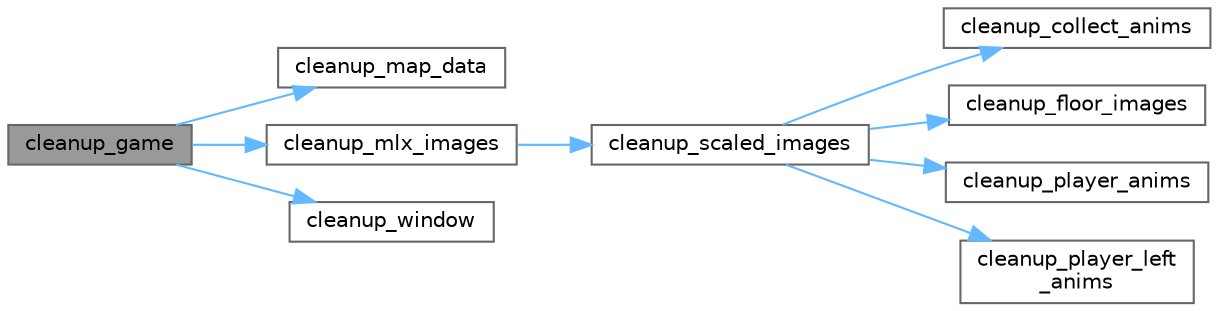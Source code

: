 digraph "cleanup_game"
{
 // INTERACTIVE_SVG=YES
 // LATEX_PDF_SIZE
  bgcolor="transparent";
  edge [fontname=Helvetica,fontsize=10,labelfontname=Helvetica,labelfontsize=10];
  node [fontname=Helvetica,fontsize=10,shape=box,height=0.2,width=0.4];
  rankdir="LR";
  Node1 [id="Node000001",label="cleanup_game",height=0.2,width=0.4,color="gray40", fillcolor="grey60", style="filled", fontcolor="black",tooltip=" "];
  Node1 -> Node2 [id="edge1_Node000001_Node000002",color="steelblue1",style="solid",tooltip=" "];
  Node2 [id="Node000002",label="cleanup_map_data",height=0.2,width=0.4,color="grey40", fillcolor="white", style="filled",URL="$utils_8c.html#abc5614c78184dfae0a3a6a03ee44d059",tooltip=" "];
  Node1 -> Node3 [id="edge2_Node000001_Node000003",color="steelblue1",style="solid",tooltip=" "];
  Node3 [id="Node000003",label="cleanup_mlx_images",height=0.2,width=0.4,color="grey40", fillcolor="white", style="filled",URL="$utils_8c.html#a72c99faf18094cf6f6f0bd4ec752f1ae",tooltip=" "];
  Node3 -> Node4 [id="edge3_Node000003_Node000004",color="steelblue1",style="solid",tooltip=" "];
  Node4 [id="Node000004",label="cleanup_scaled_images",height=0.2,width=0.4,color="grey40", fillcolor="white", style="filled",URL="$clean__images_8c.html#a87fd54b2926142613d5f2ee67a6b69b0",tooltip=" "];
  Node4 -> Node5 [id="edge4_Node000004_Node000005",color="steelblue1",style="solid",tooltip=" "];
  Node5 [id="Node000005",label="cleanup_collect_anims",height=0.2,width=0.4,color="grey40", fillcolor="white", style="filled",URL="$clean__images_8c.html#a248d446aa9c26de1799fe09b07531c3d",tooltip=" "];
  Node4 -> Node6 [id="edge5_Node000004_Node000006",color="steelblue1",style="solid",tooltip=" "];
  Node6 [id="Node000006",label="cleanup_floor_images",height=0.2,width=0.4,color="grey40", fillcolor="white", style="filled",URL="$clean__images_8c.html#af696a35befccf80ea35fc848c9292fef",tooltip=" "];
  Node4 -> Node7 [id="edge6_Node000004_Node000007",color="steelblue1",style="solid",tooltip=" "];
  Node7 [id="Node000007",label="cleanup_player_anims",height=0.2,width=0.4,color="grey40", fillcolor="white", style="filled",URL="$clean__images_8c.html#a4644ff6c8a89161bb498cbce5edd4c27",tooltip=" "];
  Node4 -> Node8 [id="edge7_Node000004_Node000008",color="steelblue1",style="solid",tooltip=" "];
  Node8 [id="Node000008",label="cleanup_player_left\l_anims",height=0.2,width=0.4,color="grey40", fillcolor="white", style="filled",URL="$clean__images_8c.html#a55a5e38ede17361f52b74b7108edb421",tooltip=" "];
  Node1 -> Node9 [id="edge8_Node000001_Node000009",color="steelblue1",style="solid",tooltip=" "];
  Node9 [id="Node000009",label="cleanup_window",height=0.2,width=0.4,color="grey40", fillcolor="white", style="filled",URL="$utils_8c.html#a123b79110158baa49ed60b2d7a82eebb",tooltip=" "];
}
